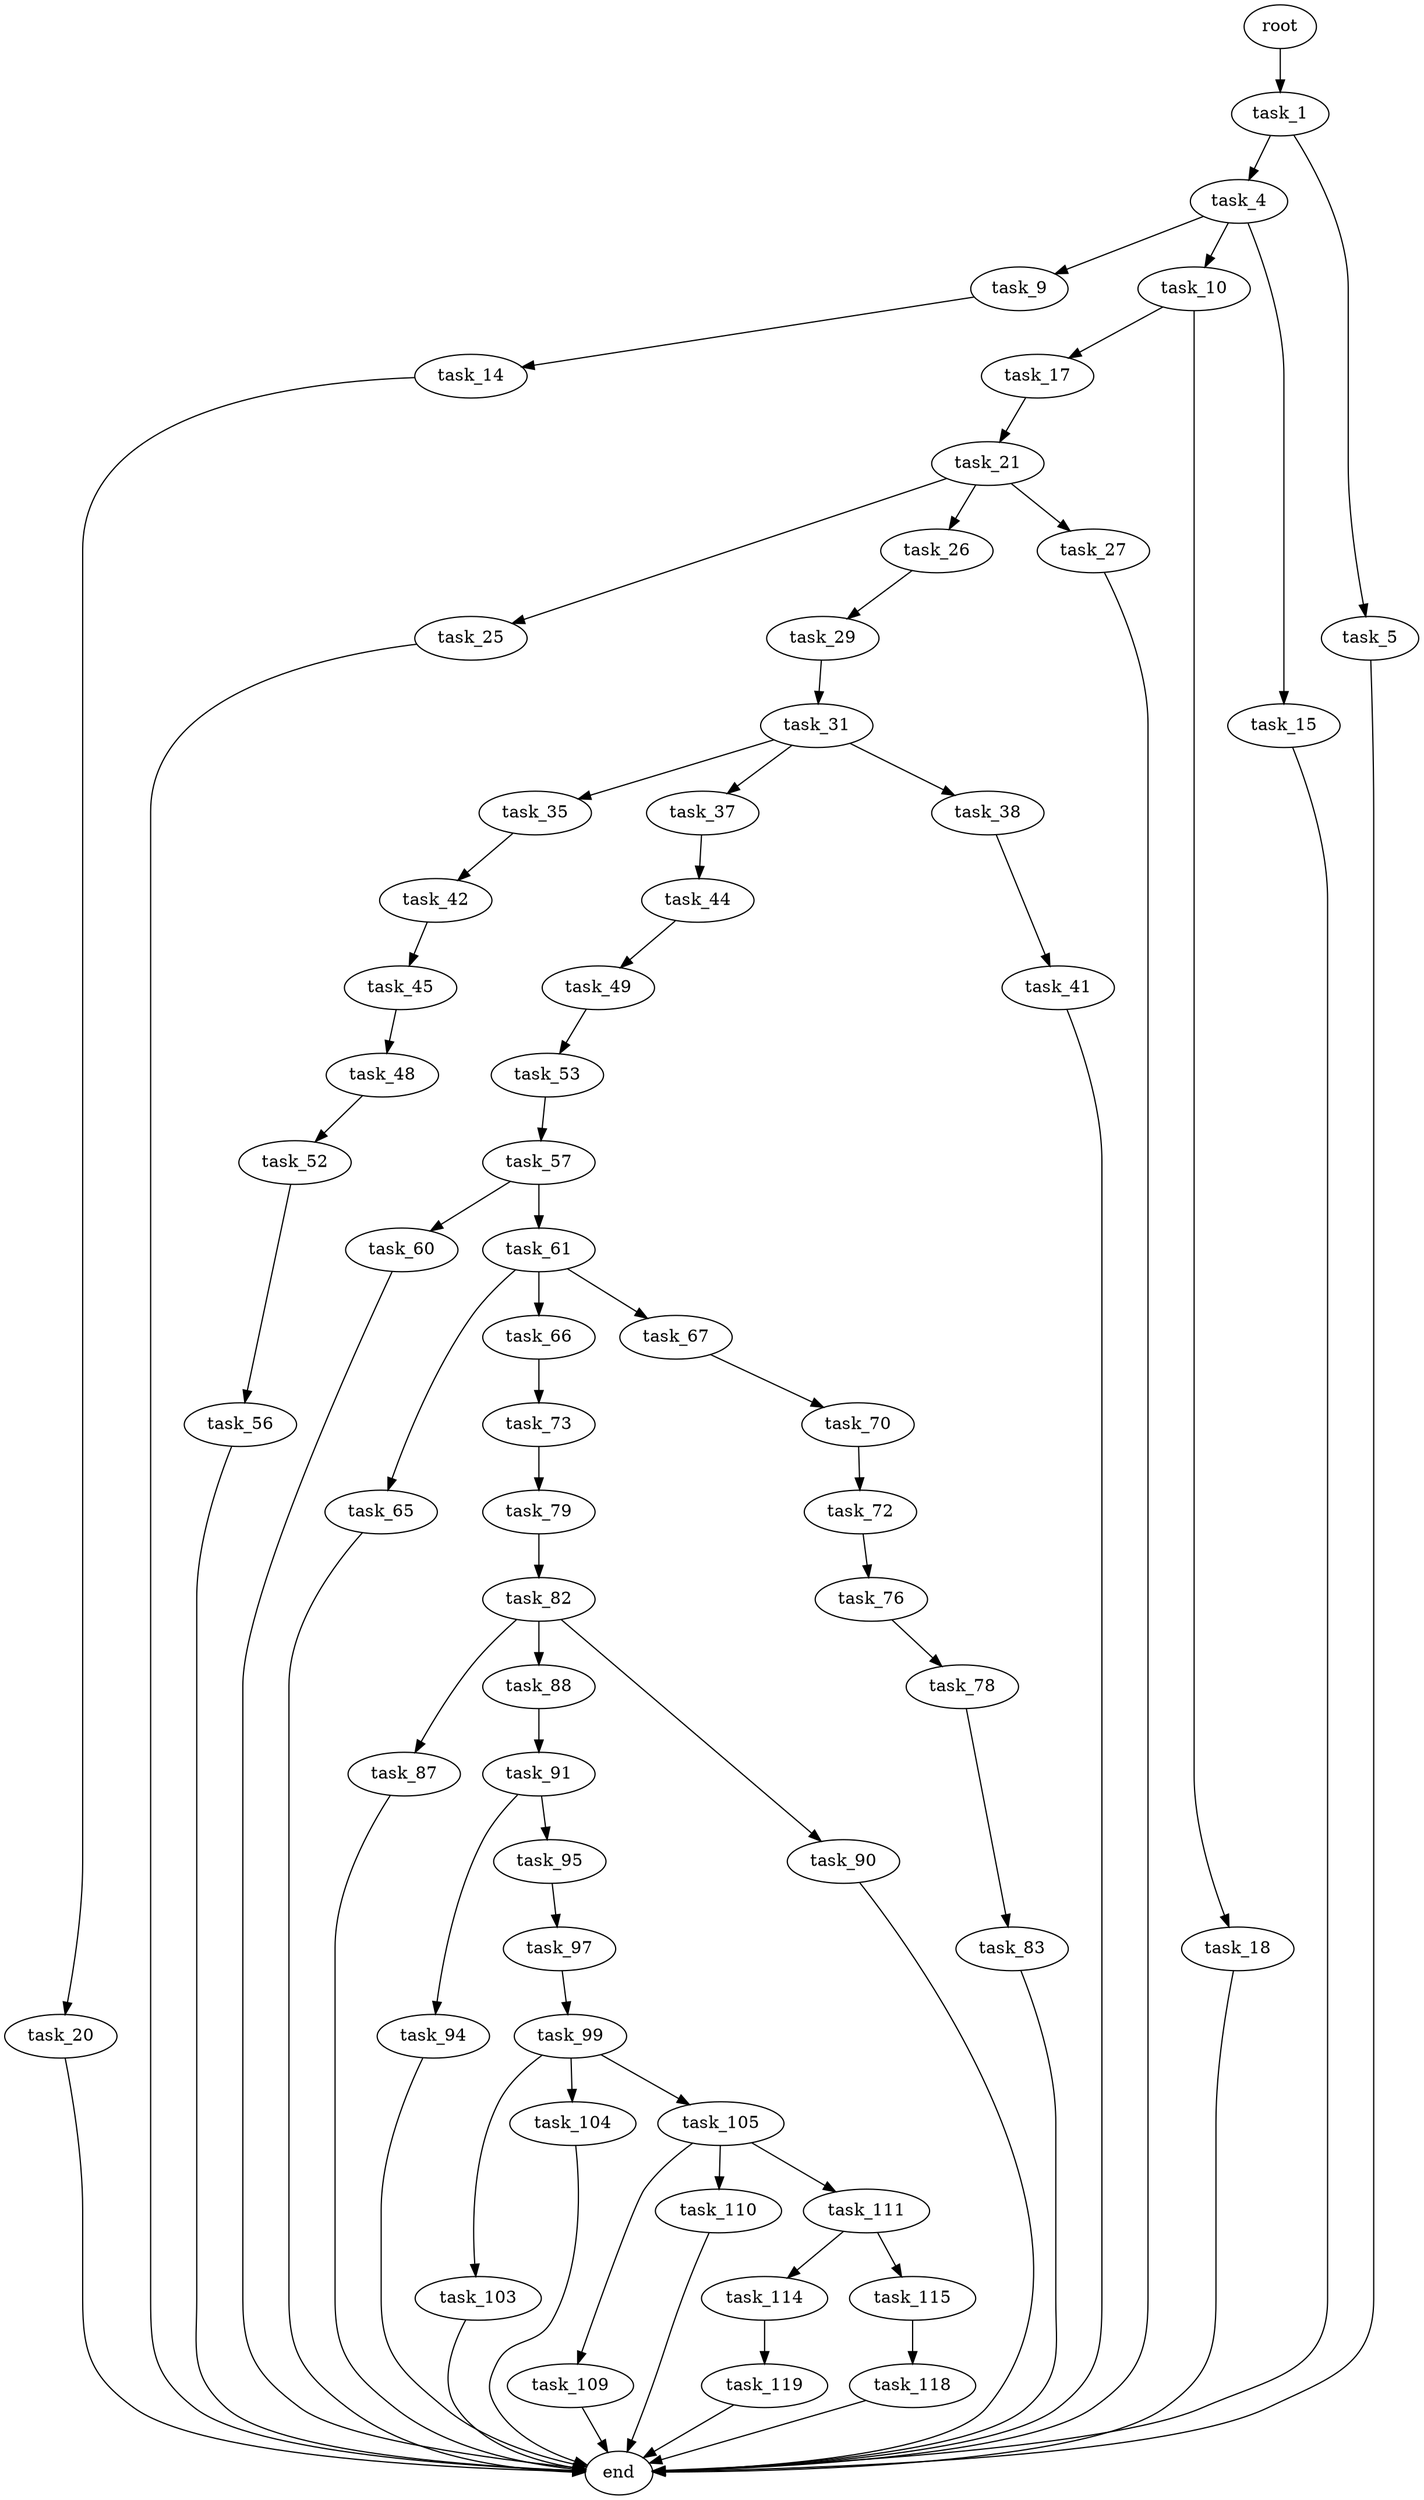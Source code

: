 digraph G {
  root [size="0.000000"];
  task_1 [size="549755813888.000000"];
  task_4 [size="134217728000.000000"];
  task_5 [size="11253987007.000000"];
  task_9 [size="134217728000.000000"];
  task_10 [size="908670591544.000000"];
  task_14 [size="231928233984.000000"];
  task_15 [size="12472699975.000000"];
  task_17 [size="68216926486.000000"];
  task_18 [size="5490617680.000000"];
  task_20 [size="30964313049.000000"];
  task_21 [size="11292300946.000000"];
  task_25 [size="28991029248.000000"];
  task_26 [size="430722939804.000000"];
  task_27 [size="14870564195.000000"];
  task_29 [size="287548156046.000000"];
  task_31 [size="4648467176.000000"];
  task_35 [size="2839918462.000000"];
  task_37 [size="28991029248.000000"];
  task_38 [size="10259876997.000000"];
  task_41 [size="22403164299.000000"];
  task_42 [size="38464294807.000000"];
  task_44 [size="231928233984.000000"];
  task_45 [size="549755813888.000000"];
  task_48 [size="782757789696.000000"];
  task_49 [size="12634437551.000000"];
  task_52 [size="134217728000.000000"];
  task_53 [size="231928233984.000000"];
  task_56 [size="42767603866.000000"];
  task_57 [size="368293445632.000000"];
  task_60 [size="68719476736.000000"];
  task_61 [size="4088616487.000000"];
  task_65 [size="24667187913.000000"];
  task_66 [size="74997239572.000000"];
  task_67 [size="142095417987.000000"];
  task_70 [size="549755813888.000000"];
  task_72 [size="21525610606.000000"];
  task_73 [size="159116509121.000000"];
  task_76 [size="8589934592.000000"];
  task_78 [size="666023965528.000000"];
  task_79 [size="37226182312.000000"];
  task_82 [size="68719476736.000000"];
  task_83 [size="427832285483.000000"];
  task_87 [size="403046743112.000000"];
  task_88 [size="231928233984.000000"];
  task_90 [size="58039308211.000000"];
  task_91 [size="1073741824000.000000"];
  task_94 [size="1073741824000.000000"];
  task_95 [size="933005706073.000000"];
  task_97 [size="9311835998.000000"];
  task_99 [size="10899890254.000000"];
  task_103 [size="364609455988.000000"];
  task_104 [size="89072629345.000000"];
  task_105 [size="127279202970.000000"];
  task_109 [size="11777833763.000000"];
  task_110 [size="231928233984.000000"];
  task_111 [size="28991029248.000000"];
  task_114 [size="394535151421.000000"];
  task_115 [size="782757789696.000000"];
  task_118 [size="11695211810.000000"];
  task_119 [size="17121009381.000000"];
  end [size="0.000000"];

  root -> task_1 [size="1.000000"];
  task_1 -> task_4 [size="536870912.000000"];
  task_1 -> task_5 [size="536870912.000000"];
  task_4 -> task_9 [size="209715200.000000"];
  task_4 -> task_10 [size="209715200.000000"];
  task_4 -> task_15 [size="209715200.000000"];
  task_5 -> end [size="1.000000"];
  task_9 -> task_14 [size="209715200.000000"];
  task_10 -> task_17 [size="838860800.000000"];
  task_10 -> task_18 [size="838860800.000000"];
  task_14 -> task_20 [size="301989888.000000"];
  task_15 -> end [size="1.000000"];
  task_17 -> task_21 [size="75497472.000000"];
  task_18 -> end [size="1.000000"];
  task_20 -> end [size="1.000000"];
  task_21 -> task_25 [size="536870912.000000"];
  task_21 -> task_26 [size="536870912.000000"];
  task_21 -> task_27 [size="536870912.000000"];
  task_25 -> end [size="1.000000"];
  task_26 -> task_29 [size="679477248.000000"];
  task_27 -> end [size="1.000000"];
  task_29 -> task_31 [size="838860800.000000"];
  task_31 -> task_35 [size="75497472.000000"];
  task_31 -> task_37 [size="75497472.000000"];
  task_31 -> task_38 [size="75497472.000000"];
  task_35 -> task_42 [size="134217728.000000"];
  task_37 -> task_44 [size="75497472.000000"];
  task_38 -> task_41 [size="209715200.000000"];
  task_41 -> end [size="1.000000"];
  task_42 -> task_45 [size="838860800.000000"];
  task_44 -> task_49 [size="301989888.000000"];
  task_45 -> task_48 [size="536870912.000000"];
  task_48 -> task_52 [size="679477248.000000"];
  task_49 -> task_53 [size="33554432.000000"];
  task_52 -> task_56 [size="209715200.000000"];
  task_53 -> task_57 [size="301989888.000000"];
  task_56 -> end [size="1.000000"];
  task_57 -> task_60 [size="411041792.000000"];
  task_57 -> task_61 [size="411041792.000000"];
  task_60 -> end [size="1.000000"];
  task_61 -> task_65 [size="134217728.000000"];
  task_61 -> task_66 [size="134217728.000000"];
  task_61 -> task_67 [size="134217728.000000"];
  task_65 -> end [size="1.000000"];
  task_66 -> task_73 [size="134217728.000000"];
  task_67 -> task_70 [size="134217728.000000"];
  task_70 -> task_72 [size="536870912.000000"];
  task_72 -> task_76 [size="33554432.000000"];
  task_73 -> task_79 [size="411041792.000000"];
  task_76 -> task_78 [size="33554432.000000"];
  task_78 -> task_83 [size="838860800.000000"];
  task_79 -> task_82 [size="838860800.000000"];
  task_82 -> task_87 [size="134217728.000000"];
  task_82 -> task_88 [size="134217728.000000"];
  task_82 -> task_90 [size="134217728.000000"];
  task_83 -> end [size="1.000000"];
  task_87 -> end [size="1.000000"];
  task_88 -> task_91 [size="301989888.000000"];
  task_90 -> end [size="1.000000"];
  task_91 -> task_94 [size="838860800.000000"];
  task_91 -> task_95 [size="838860800.000000"];
  task_94 -> end [size="1.000000"];
  task_95 -> task_97 [size="838860800.000000"];
  task_97 -> task_99 [size="411041792.000000"];
  task_99 -> task_103 [size="679477248.000000"];
  task_99 -> task_104 [size="679477248.000000"];
  task_99 -> task_105 [size="679477248.000000"];
  task_103 -> end [size="1.000000"];
  task_104 -> end [size="1.000000"];
  task_105 -> task_109 [size="209715200.000000"];
  task_105 -> task_110 [size="209715200.000000"];
  task_105 -> task_111 [size="209715200.000000"];
  task_109 -> end [size="1.000000"];
  task_110 -> end [size="1.000000"];
  task_111 -> task_114 [size="75497472.000000"];
  task_111 -> task_115 [size="75497472.000000"];
  task_114 -> task_119 [size="301989888.000000"];
  task_115 -> task_118 [size="679477248.000000"];
  task_118 -> end [size="1.000000"];
  task_119 -> end [size="1.000000"];
}

